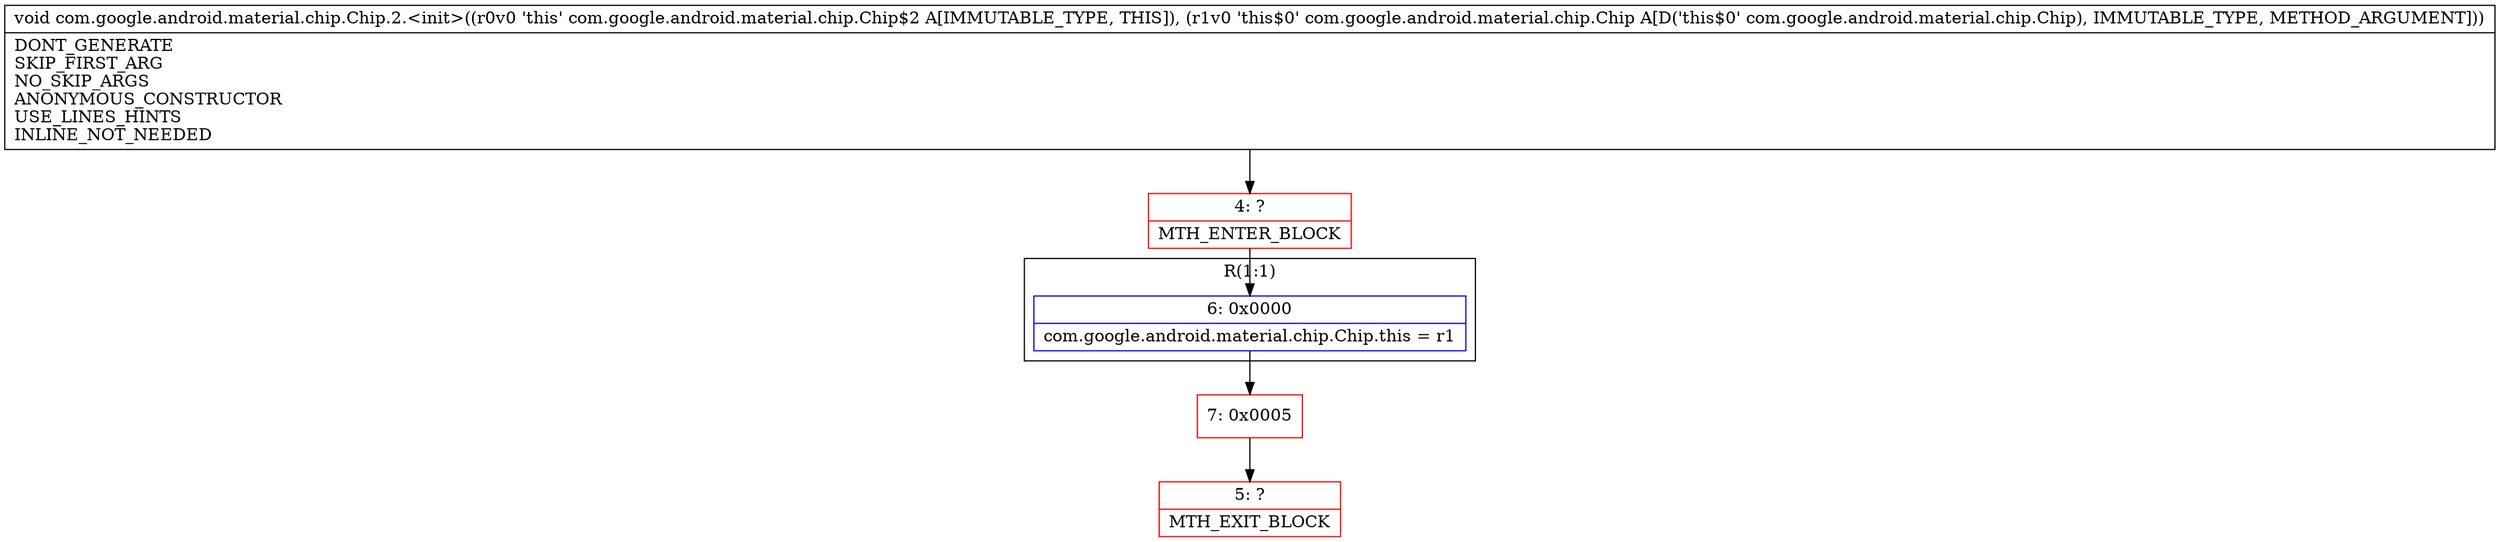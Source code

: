 digraph "CFG forcom.google.android.material.chip.Chip.2.\<init\>(Lcom\/google\/android\/material\/chip\/Chip;)V" {
subgraph cluster_Region_178212603 {
label = "R(1:1)";
node [shape=record,color=blue];
Node_6 [shape=record,label="{6\:\ 0x0000|com.google.android.material.chip.Chip.this = r1\l}"];
}
Node_4 [shape=record,color=red,label="{4\:\ ?|MTH_ENTER_BLOCK\l}"];
Node_7 [shape=record,color=red,label="{7\:\ 0x0005}"];
Node_5 [shape=record,color=red,label="{5\:\ ?|MTH_EXIT_BLOCK\l}"];
MethodNode[shape=record,label="{void com.google.android.material.chip.Chip.2.\<init\>((r0v0 'this' com.google.android.material.chip.Chip$2 A[IMMUTABLE_TYPE, THIS]), (r1v0 'this$0' com.google.android.material.chip.Chip A[D('this$0' com.google.android.material.chip.Chip), IMMUTABLE_TYPE, METHOD_ARGUMENT]))  | DONT_GENERATE\lSKIP_FIRST_ARG\lNO_SKIP_ARGS\lANONYMOUS_CONSTRUCTOR\lUSE_LINES_HINTS\lINLINE_NOT_NEEDED\l}"];
MethodNode -> Node_4;Node_6 -> Node_7;
Node_4 -> Node_6;
Node_7 -> Node_5;
}

